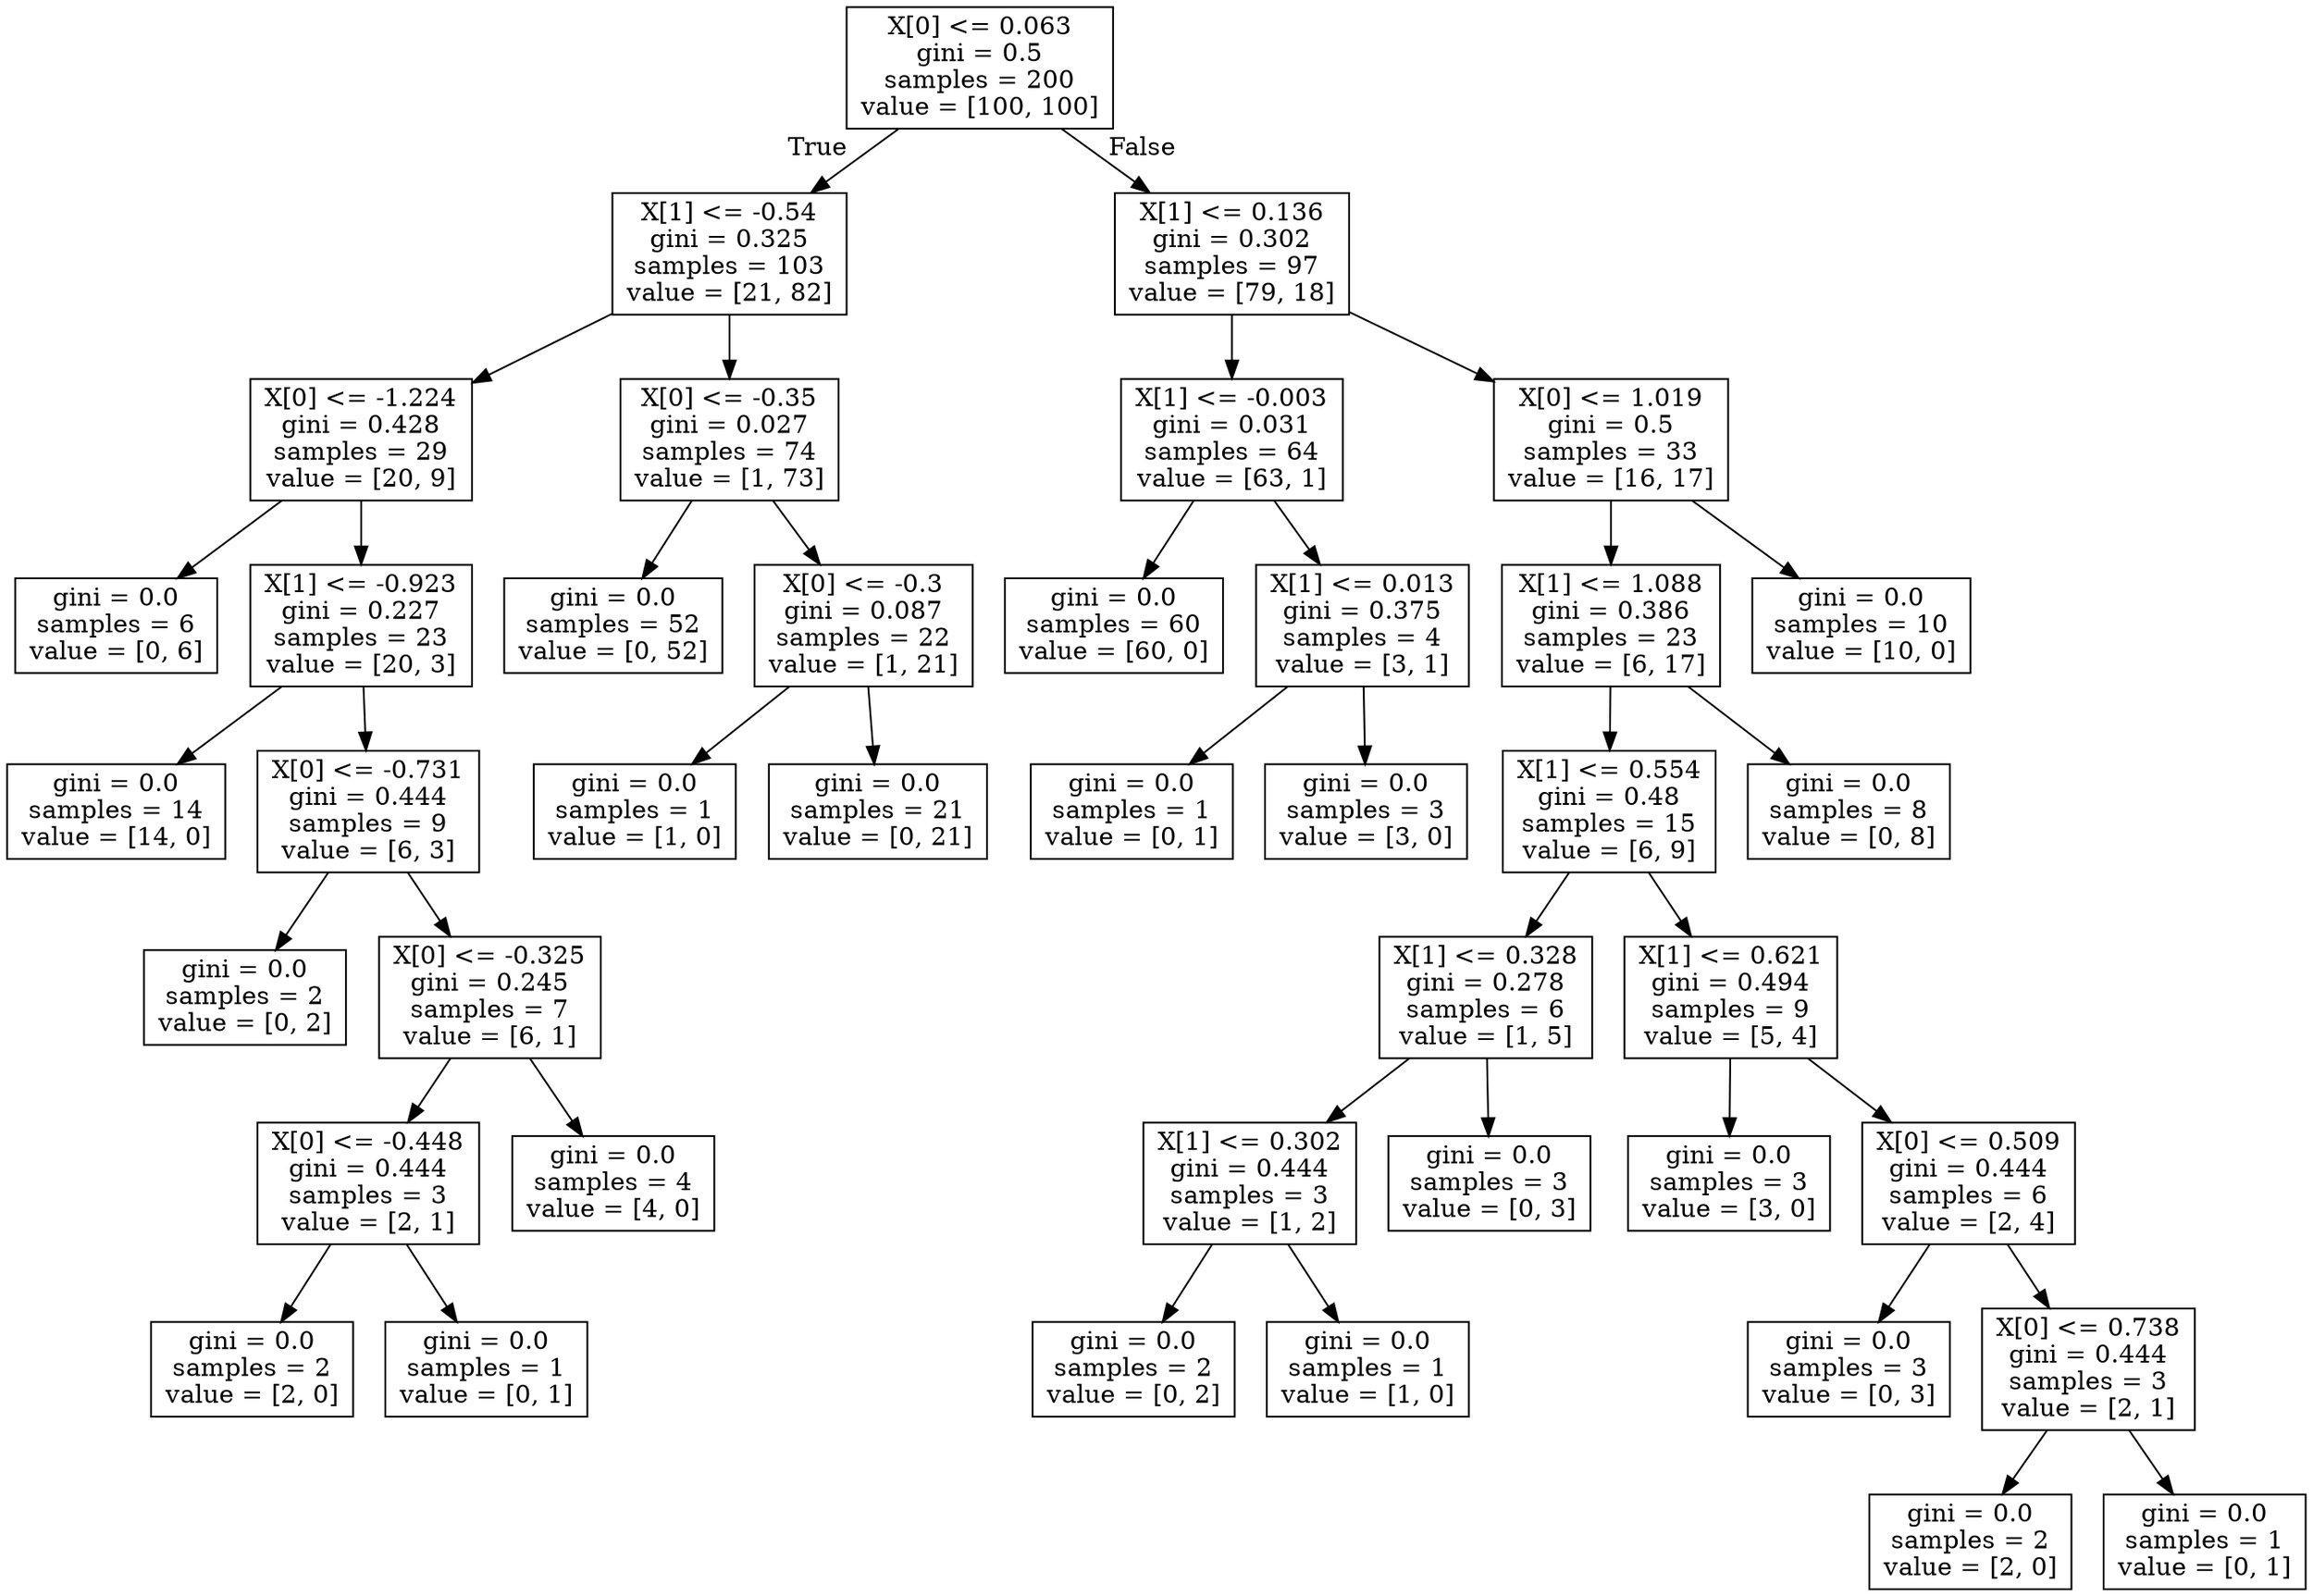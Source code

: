 digraph Tree {
node [shape=box] ;
0 [label="X[0] <= 0.063\ngini = 0.5\nsamples = 200\nvalue = [100, 100]"] ;
1 [label="X[1] <= -0.54\ngini = 0.325\nsamples = 103\nvalue = [21, 82]"] ;
0 -> 1 [labeldistance=2.5, labelangle=45, headlabel="True"] ;
2 [label="X[0] <= -1.224\ngini = 0.428\nsamples = 29\nvalue = [20, 9]"] ;
1 -> 2 ;
3 [label="gini = 0.0\nsamples = 6\nvalue = [0, 6]"] ;
2 -> 3 ;
4 [label="X[1] <= -0.923\ngini = 0.227\nsamples = 23\nvalue = [20, 3]"] ;
2 -> 4 ;
5 [label="gini = 0.0\nsamples = 14\nvalue = [14, 0]"] ;
4 -> 5 ;
6 [label="X[0] <= -0.731\ngini = 0.444\nsamples = 9\nvalue = [6, 3]"] ;
4 -> 6 ;
7 [label="gini = 0.0\nsamples = 2\nvalue = [0, 2]"] ;
6 -> 7 ;
8 [label="X[0] <= -0.325\ngini = 0.245\nsamples = 7\nvalue = [6, 1]"] ;
6 -> 8 ;
9 [label="X[0] <= -0.448\ngini = 0.444\nsamples = 3\nvalue = [2, 1]"] ;
8 -> 9 ;
10 [label="gini = 0.0\nsamples = 2\nvalue = [2, 0]"] ;
9 -> 10 ;
11 [label="gini = 0.0\nsamples = 1\nvalue = [0, 1]"] ;
9 -> 11 ;
12 [label="gini = 0.0\nsamples = 4\nvalue = [4, 0]"] ;
8 -> 12 ;
13 [label="X[0] <= -0.35\ngini = 0.027\nsamples = 74\nvalue = [1, 73]"] ;
1 -> 13 ;
14 [label="gini = 0.0\nsamples = 52\nvalue = [0, 52]"] ;
13 -> 14 ;
15 [label="X[0] <= -0.3\ngini = 0.087\nsamples = 22\nvalue = [1, 21]"] ;
13 -> 15 ;
16 [label="gini = 0.0\nsamples = 1\nvalue = [1, 0]"] ;
15 -> 16 ;
17 [label="gini = 0.0\nsamples = 21\nvalue = [0, 21]"] ;
15 -> 17 ;
18 [label="X[1] <= 0.136\ngini = 0.302\nsamples = 97\nvalue = [79, 18]"] ;
0 -> 18 [labeldistance=2.5, labelangle=-45, headlabel="False"] ;
19 [label="X[1] <= -0.003\ngini = 0.031\nsamples = 64\nvalue = [63, 1]"] ;
18 -> 19 ;
20 [label="gini = 0.0\nsamples = 60\nvalue = [60, 0]"] ;
19 -> 20 ;
21 [label="X[1] <= 0.013\ngini = 0.375\nsamples = 4\nvalue = [3, 1]"] ;
19 -> 21 ;
22 [label="gini = 0.0\nsamples = 1\nvalue = [0, 1]"] ;
21 -> 22 ;
23 [label="gini = 0.0\nsamples = 3\nvalue = [3, 0]"] ;
21 -> 23 ;
24 [label="X[0] <= 1.019\ngini = 0.5\nsamples = 33\nvalue = [16, 17]"] ;
18 -> 24 ;
25 [label="X[1] <= 1.088\ngini = 0.386\nsamples = 23\nvalue = [6, 17]"] ;
24 -> 25 ;
26 [label="X[1] <= 0.554\ngini = 0.48\nsamples = 15\nvalue = [6, 9]"] ;
25 -> 26 ;
27 [label="X[1] <= 0.328\ngini = 0.278\nsamples = 6\nvalue = [1, 5]"] ;
26 -> 27 ;
28 [label="X[1] <= 0.302\ngini = 0.444\nsamples = 3\nvalue = [1, 2]"] ;
27 -> 28 ;
29 [label="gini = 0.0\nsamples = 2\nvalue = [0, 2]"] ;
28 -> 29 ;
30 [label="gini = 0.0\nsamples = 1\nvalue = [1, 0]"] ;
28 -> 30 ;
31 [label="gini = 0.0\nsamples = 3\nvalue = [0, 3]"] ;
27 -> 31 ;
32 [label="X[1] <= 0.621\ngini = 0.494\nsamples = 9\nvalue = [5, 4]"] ;
26 -> 32 ;
33 [label="gini = 0.0\nsamples = 3\nvalue = [3, 0]"] ;
32 -> 33 ;
34 [label="X[0] <= 0.509\ngini = 0.444\nsamples = 6\nvalue = [2, 4]"] ;
32 -> 34 ;
35 [label="gini = 0.0\nsamples = 3\nvalue = [0, 3]"] ;
34 -> 35 ;
36 [label="X[0] <= 0.738\ngini = 0.444\nsamples = 3\nvalue = [2, 1]"] ;
34 -> 36 ;
37 [label="gini = 0.0\nsamples = 2\nvalue = [2, 0]"] ;
36 -> 37 ;
38 [label="gini = 0.0\nsamples = 1\nvalue = [0, 1]"] ;
36 -> 38 ;
39 [label="gini = 0.0\nsamples = 8\nvalue = [0, 8]"] ;
25 -> 39 ;
40 [label="gini = 0.0\nsamples = 10\nvalue = [10, 0]"] ;
24 -> 40 ;
}
